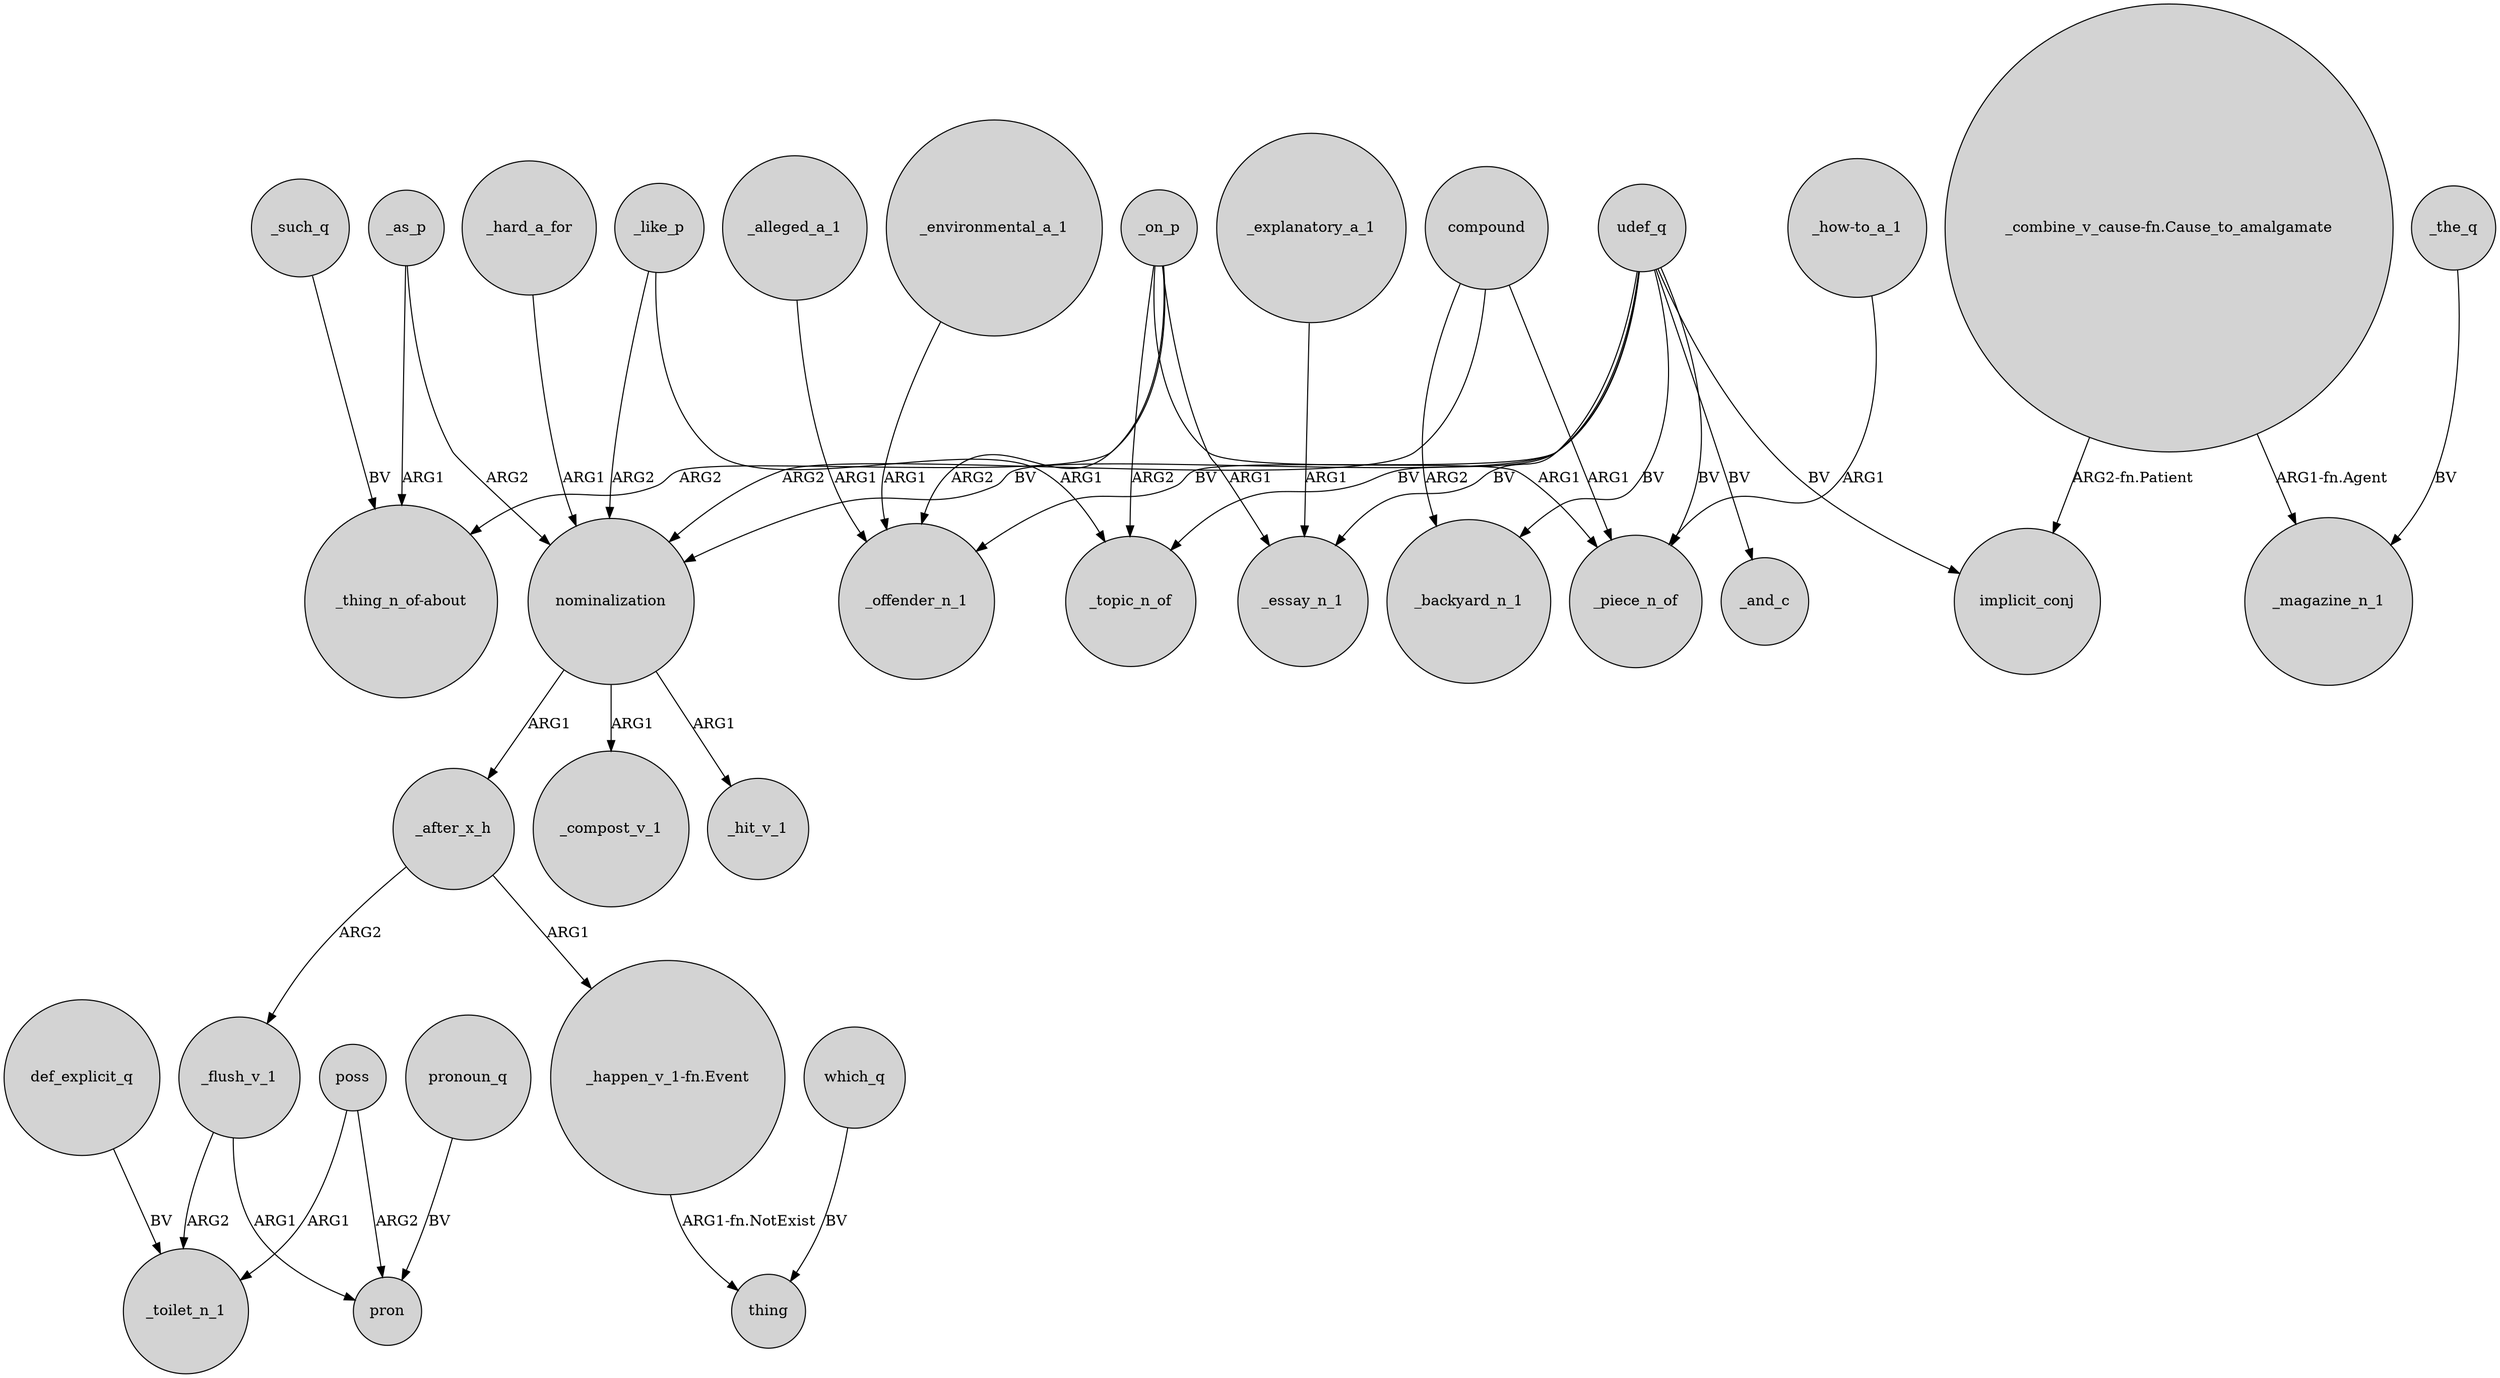 digraph {
	node [shape=circle style=filled]
	_after_x_h -> _flush_v_1 [label=ARG2]
	_on_p -> _offender_n_1 [label=ARG2]
	poss -> pron [label=ARG2]
	_such_q -> "_thing_n_of-about" [label=BV]
	udef_q -> _offender_n_1 [label=BV]
	udef_q -> _essay_n_1 [label=BV]
	_flush_v_1 -> pron [label=ARG1]
	_the_q -> _magazine_n_1 [label=BV]
	_on_p -> _topic_n_of [label=ARG2]
	_like_p -> _topic_n_of [label=ARG1]
	compound -> nominalization [label=ARG2]
	_alleged_a_1 -> _offender_n_1 [label=ARG1]
	_on_p -> _piece_n_of [label=ARG1]
	udef_q -> implicit_conj [label=BV]
	_hard_a_for -> nominalization [label=ARG1]
	_environmental_a_1 -> _offender_n_1 [label=ARG1]
	nominalization -> _compost_v_1 [label=ARG1]
	udef_q -> _piece_n_of [label=BV]
	udef_q -> _topic_n_of [label=BV]
	pronoun_q -> pron [label=BV]
	poss -> _toilet_n_1 [label=ARG1]
	_after_x_h -> "_happen_v_1-fn.Event" [label=ARG1]
	compound -> _backyard_n_1 [label=ARG2]
	"_happen_v_1-fn.Event" -> thing [label="ARG1-fn.NotExist"]
	_on_p -> "_thing_n_of-about" [label=ARG2]
	"_how-to_a_1" -> _piece_n_of [label=ARG1]
	_on_p -> _essay_n_1 [label=ARG1]
	udef_q -> nominalization [label=BV]
	compound -> _piece_n_of [label=ARG1]
	nominalization -> _after_x_h [label=ARG1]
	"_combine_v_cause-fn.Cause_to_amalgamate" -> _magazine_n_1 [label="ARG1-fn.Agent"]
	def_explicit_q -> _toilet_n_1 [label=BV]
	_as_p -> "_thing_n_of-about" [label=ARG1]
	_like_p -> nominalization [label=ARG2]
	_explanatory_a_1 -> _essay_n_1 [label=ARG1]
	udef_q -> _backyard_n_1 [label=BV]
	_flush_v_1 -> _toilet_n_1 [label=ARG2]
	udef_q -> _and_c [label=BV]
	"_combine_v_cause-fn.Cause_to_amalgamate" -> implicit_conj [label="ARG2-fn.Patient"]
	nominalization -> _hit_v_1 [label=ARG1]
	_as_p -> nominalization [label=ARG2]
	which_q -> thing [label=BV]
}
